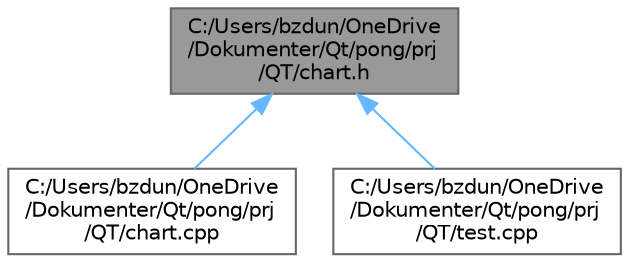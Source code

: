 digraph "C:/Users/bzdun/OneDrive/Dokumenter/Qt/pong/prj/QT/chart.h"
{
 // LATEX_PDF_SIZE
  bgcolor="transparent";
  edge [fontname=Helvetica,fontsize=10,labelfontname=Helvetica,labelfontsize=10];
  node [fontname=Helvetica,fontsize=10,shape=box,height=0.2,width=0.4];
  Node1 [id="Node000001",label="C:/Users/bzdun/OneDrive\l/Dokumenter/Qt/pong/prj\l/QT/chart.h",height=0.2,width=0.4,color="gray40", fillcolor="grey60", style="filled", fontcolor="black",tooltip="Definicja klasy chart."];
  Node1 -> Node2 [id="edge1_Node000001_Node000002",dir="back",color="steelblue1",style="solid",tooltip=" "];
  Node2 [id="Node000002",label="C:/Users/bzdun/OneDrive\l/Dokumenter/Qt/pong/prj\l/QT/chart.cpp",height=0.2,width=0.4,color="grey40", fillcolor="white", style="filled",URL="$chart_8cpp.html",tooltip="Definicja metody klasy chart."];
  Node1 -> Node3 [id="edge2_Node000001_Node000003",dir="back",color="steelblue1",style="solid",tooltip=" "];
  Node3 [id="Node000003",label="C:/Users/bzdun/OneDrive\l/Dokumenter/Qt/pong/prj\l/QT/test.cpp",height=0.2,width=0.4,color="grey40", fillcolor="white", style="filled",URL="$test_8cpp.html",tooltip="Definicja metody klasy test."];
}
